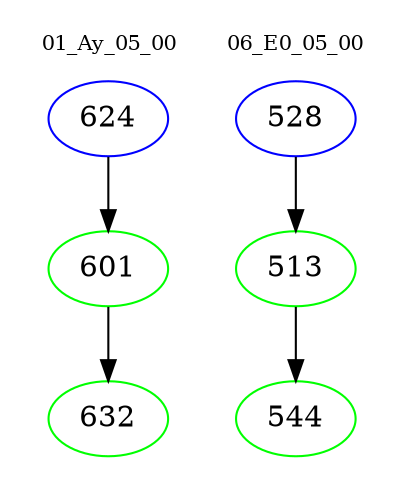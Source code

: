 digraph{
subgraph cluster_0 {
color = white
label = "01_Ay_05_00";
fontsize=10;
T0_624 [label="624", color="blue"]
T0_624 -> T0_601 [color="black"]
T0_601 [label="601", color="green"]
T0_601 -> T0_632 [color="black"]
T0_632 [label="632", color="green"]
}
subgraph cluster_1 {
color = white
label = "06_E0_05_00";
fontsize=10;
T1_528 [label="528", color="blue"]
T1_528 -> T1_513 [color="black"]
T1_513 [label="513", color="green"]
T1_513 -> T1_544 [color="black"]
T1_544 [label="544", color="green"]
}
}
